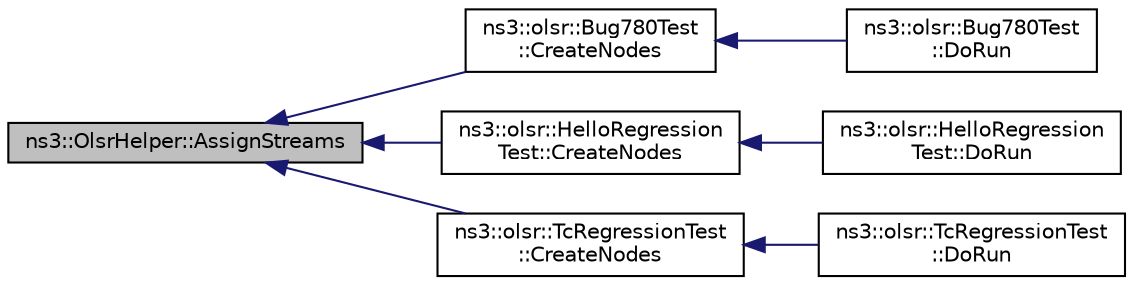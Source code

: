 digraph "ns3::OlsrHelper::AssignStreams"
{
  edge [fontname="Helvetica",fontsize="10",labelfontname="Helvetica",labelfontsize="10"];
  node [fontname="Helvetica",fontsize="10",shape=record];
  rankdir="LR";
  Node1 [label="ns3::OlsrHelper::AssignStreams",height=0.2,width=0.4,color="black", fillcolor="grey75", style="filled", fontcolor="black"];
  Node1 -> Node2 [dir="back",color="midnightblue",fontsize="10",style="solid"];
  Node2 [label="ns3::olsr::Bug780Test\l::CreateNodes",height=0.2,width=0.4,color="black", fillcolor="white", style="filled",URL="$d9/d95/classns3_1_1olsr_1_1Bug780Test.html#a87a836a5491da4a21a0b51d2a647b422",tooltip="Create & configure test network. "];
  Node2 -> Node3 [dir="back",color="midnightblue",fontsize="10",style="solid"];
  Node3 [label="ns3::olsr::Bug780Test\l::DoRun",height=0.2,width=0.4,color="black", fillcolor="white", style="filled",URL="$d9/d95/classns3_1_1olsr_1_1Bug780Test.html#aea2f01c8e6af5f1363b67a23ccaaf030",tooltip="Go. "];
  Node1 -> Node4 [dir="back",color="midnightblue",fontsize="10",style="solid"];
  Node4 [label="ns3::olsr::HelloRegression\lTest::CreateNodes",height=0.2,width=0.4,color="black", fillcolor="white", style="filled",URL="$de/dad/classns3_1_1olsr_1_1HelloRegressionTest.html#ab101b71625b566733aeee0f7cd82e9f1",tooltip="Create & configure test network. "];
  Node4 -> Node5 [dir="back",color="midnightblue",fontsize="10",style="solid"];
  Node5 [label="ns3::olsr::HelloRegression\lTest::DoRun",height=0.2,width=0.4,color="black", fillcolor="white", style="filled",URL="$de/dad/classns3_1_1olsr_1_1HelloRegressionTest.html#a469da2871e46fb6d56da5820f5aa1982",tooltip="Go. "];
  Node1 -> Node6 [dir="back",color="midnightblue",fontsize="10",style="solid"];
  Node6 [label="ns3::olsr::TcRegressionTest\l::CreateNodes",height=0.2,width=0.4,color="black", fillcolor="white", style="filled",URL="$dd/dcb/classns3_1_1olsr_1_1TcRegressionTest.html#a09709ecf415b2a4c90c78aadb4c84c49",tooltip="Create & configure test network. "];
  Node6 -> Node7 [dir="back",color="midnightblue",fontsize="10",style="solid"];
  Node7 [label="ns3::olsr::TcRegressionTest\l::DoRun",height=0.2,width=0.4,color="black", fillcolor="white", style="filled",URL="$dd/dcb/classns3_1_1olsr_1_1TcRegressionTest.html#ab3215c11b0586486c641af620fb1bc0b",tooltip="Go. "];
}
